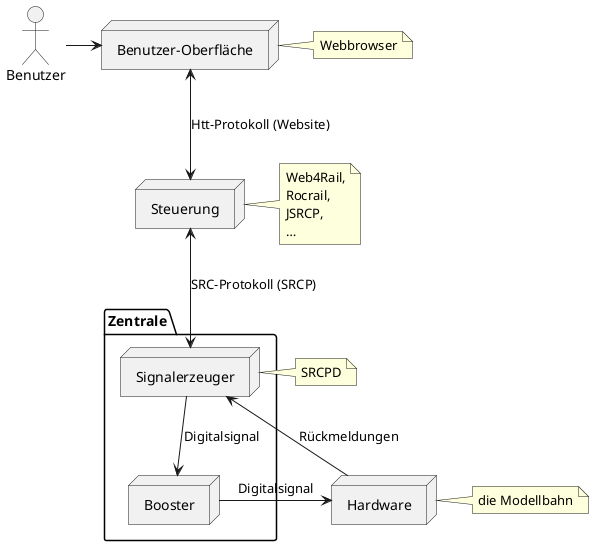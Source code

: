 @startuml
actor Benutzer
node "Benutzer-Oberfläche" as Iface
node Steuerung
package Zentrale {
  node Signalerzeuger
  node Booster
}
node Hardware

Benutzer -right-> Iface
Iface <--> Steuerung : Htt-Protokoll (Website)
Steuerung <--> Signalerzeuger : SRC-Protokoll (SRCP)
Signalerzeuger --> Booster : Digitalsignal
Booster -right-> Hardware : Digitalsignal
Hardware --> Signalerzeuger : Rückmeldungen


note right of Iface : Webbrowser

note right of Steuerung
Web4Rail,
Rocrail,
JSRCP,
…
end note

note right of Signalerzeuger : SRCPD

note right of Hardware : die Modellbahn
@enduml
